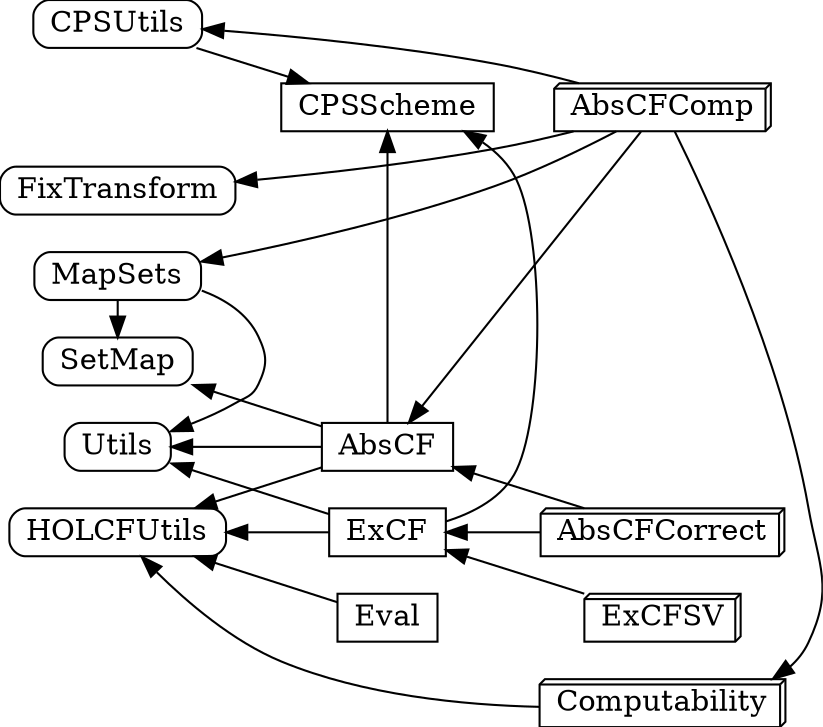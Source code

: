 digraph session{
rankdir=RL; 
pad=0;
ranksep=0.3;
node [height=0];
node [width=0];
node [shape=box];
//splines=ortho;
edge[weight=0];

{rank=same;
node[shape=box];
"CPSScheme" ;
"Eval" ;
"AbsCF" ;
"ExCF" ;
}

{rank=same;
node[style=rounded];
"CPSUtils";
"HOLCFUtils";
"Utils";
"SetMap";
"FixTransform";
"MapSets";
}

{rank=same;
node[shape=box3d];
"AbsCFCorrect" ;
"ExCFSV" ;
"Computability" ;
"AbsCFComp" ;
}
// Edges um dot ein wenig in die richitge richtung zu bewegen
//"Utils" -> "MapSets" [style=invis]; "MapSets" -> "SetMap" [style=invis];

// "Finite_Inductive_Set";
"CPSUtils" -> "CPSScheme";
// "CPSUtils" -> "Finite_Inductive_Set";
"Eval" -> "HOLCFUtils";
"AbsCF" -> "HOLCFUtils"[weight=1];
"AbsCF" -> "CPSScheme";
"AbsCF" -> "Utils"[weight=1];
"AbsCF" -> "SetMap";
"ExCF" -> "HOLCFUtils";
"ExCF" -> "CPSScheme";
"ExCF" -> "Utils"[weight=1];
"AbsCFCorrect" -> "AbsCF";
"AbsCFCorrect" -> "ExCF"[weight=1];
"ExCFSV" -> "ExCF";
"Computability" -> "HOLCFUtils";
"MapSets" -> "SetMap";
"MapSets" -> "Utils";
"AbsCFComp" -> "AbsCF";
"AbsCFComp" -> "Computability";
"AbsCFComp" -> "FixTransform"[weight=1];
"AbsCFComp" -> "CPSUtils"[weight=1];
"AbsCFComp" -> "MapSets";

//"Utils" -> "MapSets" [style=invis];
//"MapSets" -> "SetMap" [style=invis];
//"CPSScheme" -> "FixTransform"[style=invis];
}
